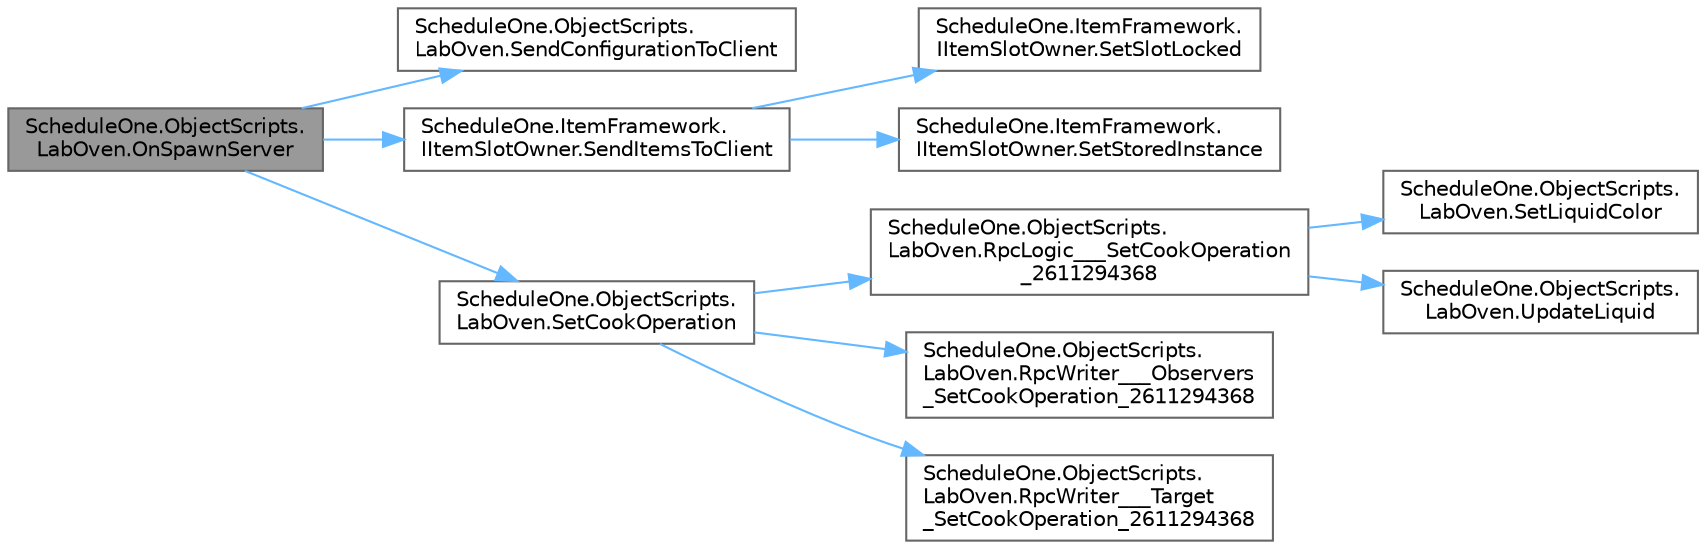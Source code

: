 digraph "ScheduleOne.ObjectScripts.LabOven.OnSpawnServer"
{
 // LATEX_PDF_SIZE
  bgcolor="transparent";
  edge [fontname=Helvetica,fontsize=10,labelfontname=Helvetica,labelfontsize=10];
  node [fontname=Helvetica,fontsize=10,shape=box,height=0.2,width=0.4];
  rankdir="LR";
  Node1 [id="Node000001",label="ScheduleOne.ObjectScripts.\lLabOven.OnSpawnServer",height=0.2,width=0.4,color="gray40", fillcolor="grey60", style="filled", fontcolor="black",tooltip=" "];
  Node1 -> Node2 [id="edge1_Node000001_Node000002",color="steelblue1",style="solid",tooltip=" "];
  Node2 [id="Node000002",label="ScheduleOne.ObjectScripts.\lLabOven.SendConfigurationToClient",height=0.2,width=0.4,color="grey40", fillcolor="white", style="filled",URL="$class_schedule_one_1_1_object_scripts_1_1_lab_oven.html#a9cadd9acb9562170f4b636221b3294ca",tooltip=" "];
  Node1 -> Node3 [id="edge2_Node000001_Node000003",color="steelblue1",style="solid",tooltip=" "];
  Node3 [id="Node000003",label="ScheduleOne.ItemFramework.\lIItemSlotOwner.SendItemsToClient",height=0.2,width=0.4,color="grey40", fillcolor="white", style="filled",URL="$interface_schedule_one_1_1_item_framework_1_1_i_item_slot_owner.html#a0987be4790db53f7bb8a85e16010483e",tooltip=" "];
  Node3 -> Node4 [id="edge3_Node000003_Node000004",color="steelblue1",style="solid",tooltip=" "];
  Node4 [id="Node000004",label="ScheduleOne.ItemFramework.\lIItemSlotOwner.SetSlotLocked",height=0.2,width=0.4,color="grey40", fillcolor="white", style="filled",URL="$interface_schedule_one_1_1_item_framework_1_1_i_item_slot_owner.html#a283d4b04693515de72284b39ff4b978a",tooltip=" "];
  Node3 -> Node5 [id="edge4_Node000003_Node000005",color="steelblue1",style="solid",tooltip=" "];
  Node5 [id="Node000005",label="ScheduleOne.ItemFramework.\lIItemSlotOwner.SetStoredInstance",height=0.2,width=0.4,color="grey40", fillcolor="white", style="filled",URL="$interface_schedule_one_1_1_item_framework_1_1_i_item_slot_owner.html#a1b4666b0503b87c057d8fb097e4cdd26",tooltip=" "];
  Node1 -> Node6 [id="edge5_Node000001_Node000006",color="steelblue1",style="solid",tooltip=" "];
  Node6 [id="Node000006",label="ScheduleOne.ObjectScripts.\lLabOven.SetCookOperation",height=0.2,width=0.4,color="grey40", fillcolor="white", style="filled",URL="$class_schedule_one_1_1_object_scripts_1_1_lab_oven.html#a04436170c62400f577534239d354ff6f",tooltip=" "];
  Node6 -> Node7 [id="edge6_Node000006_Node000007",color="steelblue1",style="solid",tooltip=" "];
  Node7 [id="Node000007",label="ScheduleOne.ObjectScripts.\lLabOven.RpcLogic___SetCookOperation\l_2611294368",height=0.2,width=0.4,color="grey40", fillcolor="white", style="filled",URL="$class_schedule_one_1_1_object_scripts_1_1_lab_oven.html#a2c3a6cf15afaf4a290df641d6b2fac27",tooltip=" "];
  Node7 -> Node8 [id="edge7_Node000007_Node000008",color="steelblue1",style="solid",tooltip=" "];
  Node8 [id="Node000008",label="ScheduleOne.ObjectScripts.\lLabOven.SetLiquidColor",height=0.2,width=0.4,color="grey40", fillcolor="white", style="filled",URL="$class_schedule_one_1_1_object_scripts_1_1_lab_oven.html#abc604c0892d973527ccc4cb0e43e83db",tooltip=" "];
  Node7 -> Node9 [id="edge8_Node000007_Node000009",color="steelblue1",style="solid",tooltip=" "];
  Node9 [id="Node000009",label="ScheduleOne.ObjectScripts.\lLabOven.UpdateLiquid",height=0.2,width=0.4,color="grey40", fillcolor="white", style="filled",URL="$class_schedule_one_1_1_object_scripts_1_1_lab_oven.html#ae2dbddd7e8798944257a03e5cd99ec0c",tooltip=" "];
  Node6 -> Node10 [id="edge9_Node000006_Node000010",color="steelblue1",style="solid",tooltip=" "];
  Node10 [id="Node000010",label="ScheduleOne.ObjectScripts.\lLabOven.RpcWriter___Observers\l_SetCookOperation_2611294368",height=0.2,width=0.4,color="grey40", fillcolor="white", style="filled",URL="$class_schedule_one_1_1_object_scripts_1_1_lab_oven.html#aa3bfdd3d91fc5dabe699335e8e3f60d1",tooltip=" "];
  Node6 -> Node11 [id="edge10_Node000006_Node000011",color="steelblue1",style="solid",tooltip=" "];
  Node11 [id="Node000011",label="ScheduleOne.ObjectScripts.\lLabOven.RpcWriter___Target\l_SetCookOperation_2611294368",height=0.2,width=0.4,color="grey40", fillcolor="white", style="filled",URL="$class_schedule_one_1_1_object_scripts_1_1_lab_oven.html#aabbbddac289aa22e6128734f7e40284b",tooltip=" "];
}
